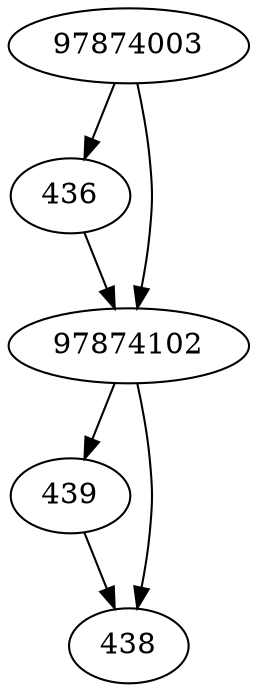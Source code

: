 strict digraph  {
439;
97874003;
436;
97874102;
438;
439 -> 438;
97874003 -> 436;
97874003 -> 97874102;
436 -> 97874102;
97874102 -> 438;
97874102 -> 439;
}
